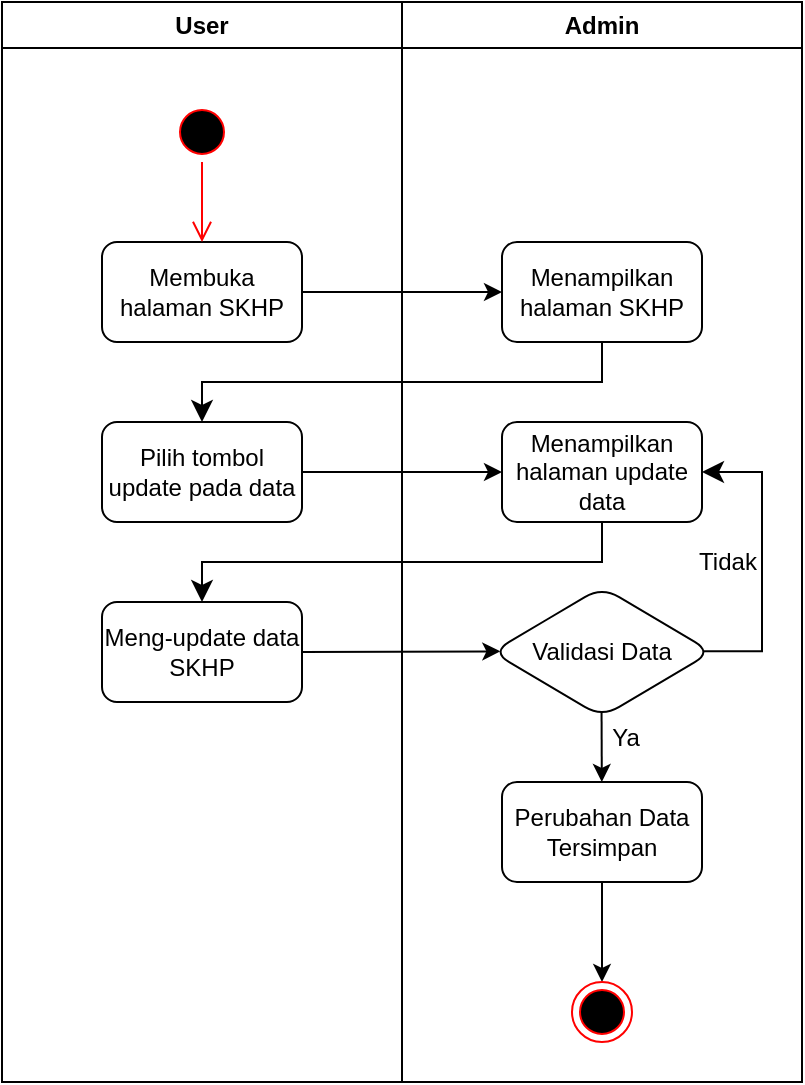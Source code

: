 <mxfile>
    <diagram id="aa6oNkOXARG3cdJFfNHn" name="Page-1">
        <mxGraphModel dx="446" dy="286" grid="1" gridSize="10" guides="1" tooltips="1" connect="1" arrows="1" fold="1" page="1" pageScale="1" pageWidth="850" pageHeight="1100" math="0" shadow="0">
            <root>
                <mxCell id="0"/>
                <mxCell id="1" parent="0"/>
                <mxCell id="4" value="User" style="swimlane;whiteSpace=wrap;html=1;" parent="1" vertex="1">
                    <mxGeometry x="80" y="80" width="200" height="540" as="geometry"/>
                </mxCell>
                <mxCell id="5" value="Membuka halaman SKHP" style="rounded=1;whiteSpace=wrap;html=1;" parent="4" vertex="1">
                    <mxGeometry x="50" y="120" width="100" height="50" as="geometry"/>
                </mxCell>
                <mxCell id="6" value="" style="ellipse;html=1;shape=startState;fillColor=#000000;strokeColor=#ff0000;" parent="4" vertex="1">
                    <mxGeometry x="85" y="50" width="30" height="30" as="geometry"/>
                </mxCell>
                <mxCell id="7" value="" style="edgeStyle=orthogonalEdgeStyle;html=1;verticalAlign=bottom;endArrow=open;endSize=8;strokeColor=#ff0000;entryX=0.5;entryY=0;entryDx=0;entryDy=0;" parent="4" source="6" target="5" edge="1">
                    <mxGeometry relative="1" as="geometry">
                        <mxPoint x="100" y="140" as="targetPoint"/>
                    </mxGeometry>
                </mxCell>
                <mxCell id="8" value="Pilih tombol update pada data" style="rounded=1;whiteSpace=wrap;html=1;" parent="4" vertex="1">
                    <mxGeometry x="50" y="210" width="100" height="50" as="geometry"/>
                </mxCell>
                <mxCell id="9" value="Meng-update data SKHP" style="rounded=1;whiteSpace=wrap;html=1;" parent="4" vertex="1">
                    <mxGeometry x="50" y="300" width="100" height="50" as="geometry"/>
                </mxCell>
                <mxCell id="10" value="Admin" style="swimlane;whiteSpace=wrap;html=1;" parent="1" vertex="1">
                    <mxGeometry x="280" y="80" width="200" height="540" as="geometry"/>
                </mxCell>
                <mxCell id="11" value="Menampilkan halaman SKHP" style="rounded=1;whiteSpace=wrap;html=1;" parent="10" vertex="1">
                    <mxGeometry x="50" y="120" width="100" height="50" as="geometry"/>
                </mxCell>
                <mxCell id="12" value="Menampilkan halaman update data" style="rounded=1;whiteSpace=wrap;html=1;" parent="10" vertex="1">
                    <mxGeometry x="50" y="210" width="100" height="50" as="geometry"/>
                </mxCell>
                <mxCell id="13" value="" style="edgeStyle=none;html=1;exitX=0.498;exitY=0.962;exitDx=0;exitDy=0;exitPerimeter=0;" parent="10" source="14" target="17" edge="1">
                    <mxGeometry relative="1" as="geometry"/>
                </mxCell>
                <mxCell id="14" value="Validasi Data" style="rhombus;whiteSpace=wrap;html=1;rounded=1;" parent="10" vertex="1">
                    <mxGeometry x="45" y="292.5" width="110" height="65" as="geometry"/>
                </mxCell>
                <mxCell id="15" value="" style="edgeStyle=elbowEdgeStyle;elbow=horizontal;endArrow=classic;html=1;curved=0;rounded=0;endSize=8;startSize=8;exitX=0.959;exitY=0.495;exitDx=0;exitDy=0;entryX=1;entryY=0.5;entryDx=0;entryDy=0;exitPerimeter=0;" parent="10" source="14" target="12" edge="1">
                    <mxGeometry width="50" height="50" relative="1" as="geometry">
                        <mxPoint x="230" y="330" as="sourcePoint"/>
                        <mxPoint x="280" y="280" as="targetPoint"/>
                        <Array as="points">
                            <mxPoint x="180" y="280"/>
                        </Array>
                    </mxGeometry>
                </mxCell>
                <mxCell id="16" value="" style="edgeStyle=none;html=1;" parent="10" source="17" target="18" edge="1">
                    <mxGeometry relative="1" as="geometry"/>
                </mxCell>
                <mxCell id="17" value="Perubahan Data Tersimpan" style="rounded=1;whiteSpace=wrap;html=1;" parent="10" vertex="1">
                    <mxGeometry x="50" y="390" width="100" height="50" as="geometry"/>
                </mxCell>
                <mxCell id="18" value="" style="ellipse;html=1;shape=endState;fillColor=#000000;strokeColor=#ff0000;" parent="10" vertex="1">
                    <mxGeometry x="85" y="490" width="30" height="30" as="geometry"/>
                </mxCell>
                <mxCell id="19" value="Ya" style="text;html=1;align=center;verticalAlign=middle;whiteSpace=wrap;rounded=0;" parent="10" vertex="1">
                    <mxGeometry x="87" y="357.5" width="50" height="20" as="geometry"/>
                </mxCell>
                <mxCell id="20" value="Tidak" style="text;html=1;align=center;verticalAlign=middle;whiteSpace=wrap;rounded=0;" parent="10" vertex="1">
                    <mxGeometry x="138" y="270" width="50" height="20" as="geometry"/>
                </mxCell>
                <mxCell id="21" value="" style="edgeStyle=none;html=1;" parent="1" source="5" target="11" edge="1">
                    <mxGeometry relative="1" as="geometry"/>
                </mxCell>
                <mxCell id="22" value="" style="edgeStyle=elbowEdgeStyle;elbow=vertical;endArrow=classic;html=1;curved=0;rounded=0;endSize=8;startSize=8;exitX=0.5;exitY=1;exitDx=0;exitDy=0;entryX=0.5;entryY=0;entryDx=0;entryDy=0;" parent="1" source="11" target="8" edge="1">
                    <mxGeometry width="50" height="50" relative="1" as="geometry">
                        <mxPoint x="350" y="340" as="sourcePoint"/>
                        <mxPoint x="400" y="290" as="targetPoint"/>
                    </mxGeometry>
                </mxCell>
                <mxCell id="23" value="" style="edgeStyle=none;html=1;" parent="1" source="8" target="12" edge="1">
                    <mxGeometry relative="1" as="geometry"/>
                </mxCell>
                <mxCell id="24" value="" style="edgeStyle=elbowEdgeStyle;elbow=vertical;endArrow=classic;html=1;curved=0;rounded=0;endSize=8;startSize=8;exitX=0.5;exitY=1;exitDx=0;exitDy=0;entryX=0.5;entryY=0;entryDx=0;entryDy=0;" parent="1" source="12" target="9" edge="1">
                    <mxGeometry width="50" height="50" relative="1" as="geometry">
                        <mxPoint x="320" y="400" as="sourcePoint"/>
                        <mxPoint x="170" y="380" as="targetPoint"/>
                    </mxGeometry>
                </mxCell>
                <mxCell id="25" value="" style="edgeStyle=none;html=1;entryX=0.047;entryY=0.495;entryDx=0;entryDy=0;entryPerimeter=0;" parent="1" edge="1">
                    <mxGeometry relative="1" as="geometry">
                        <mxPoint x="230" y="405" as="sourcePoint"/>
                        <mxPoint x="329.17" y="404.675" as="targetPoint"/>
                    </mxGeometry>
                </mxCell>
            </root>
        </mxGraphModel>
    </diagram>
</mxfile>